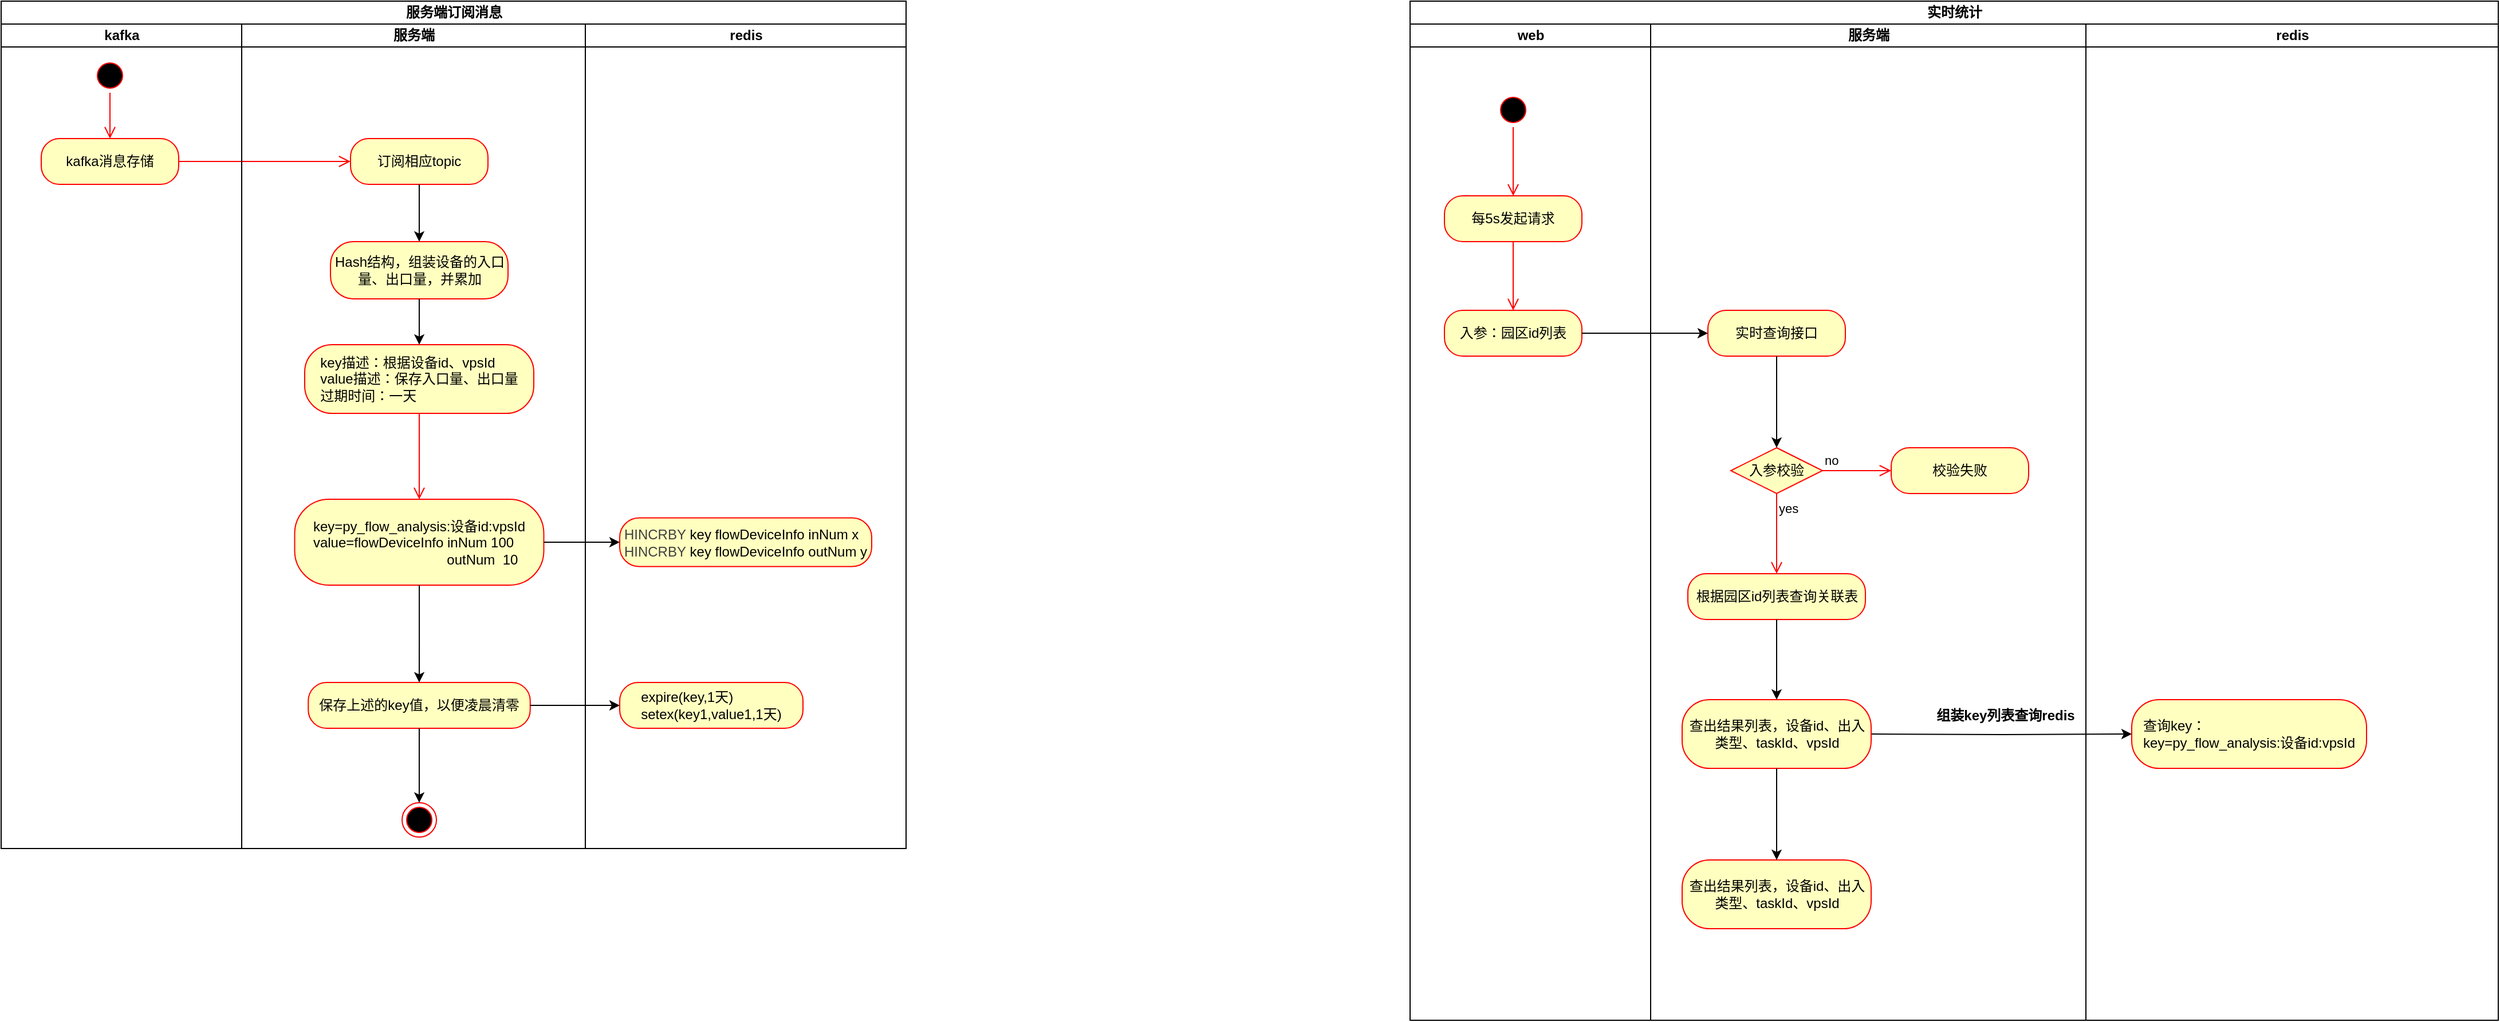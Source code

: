 <mxfile version="14.6.1" type="github">
  <diagram id="qJl6L_b8eQOdMOk2-5cf" name="Page-1">
    <mxGraphModel dx="2370" dy="377" grid="1" gridSize="10" guides="1" tooltips="1" connect="1" arrows="1" fold="1" page="1" pageScale="1" pageWidth="827" pageHeight="1169" math="0" shadow="0">
      <root>
        <mxCell id="0" />
        <mxCell id="1" parent="0" />
        <mxCell id="-hgWHhxbQMnMu8cg0Kyq-1" value="实时统计" style="swimlane;html=1;childLayout=stackLayout;resizeParent=1;resizeParentMax=0;startSize=20;" vertex="1" parent="1">
          <mxGeometry x="230" y="40" width="950" height="890" as="geometry" />
        </mxCell>
        <mxCell id="-hgWHhxbQMnMu8cg0Kyq-2" value="web" style="swimlane;html=1;startSize=20;" vertex="1" parent="-hgWHhxbQMnMu8cg0Kyq-1">
          <mxGeometry y="20" width="210" height="870" as="geometry" />
        </mxCell>
        <mxCell id="-hgWHhxbQMnMu8cg0Kyq-5" value="" style="ellipse;html=1;shape=startState;fillColor=#000000;strokeColor=#ff0000;" vertex="1" parent="-hgWHhxbQMnMu8cg0Kyq-2">
          <mxGeometry x="75" y="60" width="30" height="30" as="geometry" />
        </mxCell>
        <mxCell id="-hgWHhxbQMnMu8cg0Kyq-6" value="" style="edgeStyle=orthogonalEdgeStyle;html=1;verticalAlign=bottom;endArrow=open;endSize=8;strokeColor=#ff0000;" edge="1" source="-hgWHhxbQMnMu8cg0Kyq-5" parent="-hgWHhxbQMnMu8cg0Kyq-2">
          <mxGeometry relative="1" as="geometry">
            <mxPoint x="90" y="150" as="targetPoint" />
          </mxGeometry>
        </mxCell>
        <mxCell id="-hgWHhxbQMnMu8cg0Kyq-8" value="每5s发起请求" style="rounded=1;whiteSpace=wrap;html=1;arcSize=40;fontColor=#000000;fillColor=#ffffc0;strokeColor=#ff0000;" vertex="1" parent="-hgWHhxbQMnMu8cg0Kyq-2">
          <mxGeometry x="30" y="150" width="120" height="40" as="geometry" />
        </mxCell>
        <mxCell id="-hgWHhxbQMnMu8cg0Kyq-10" value="入参：园区id列表" style="rounded=1;whiteSpace=wrap;html=1;arcSize=40;fontColor=#000000;fillColor=#ffffc0;strokeColor=#ff0000;" vertex="1" parent="-hgWHhxbQMnMu8cg0Kyq-2">
          <mxGeometry x="30.0" y="250.0" width="120" height="40" as="geometry" />
        </mxCell>
        <mxCell id="-hgWHhxbQMnMu8cg0Kyq-9" value="" style="edgeStyle=orthogonalEdgeStyle;html=1;verticalAlign=bottom;endArrow=open;endSize=8;strokeColor=#ff0000;" edge="1" source="-hgWHhxbQMnMu8cg0Kyq-8" parent="-hgWHhxbQMnMu8cg0Kyq-2" target="-hgWHhxbQMnMu8cg0Kyq-10">
          <mxGeometry relative="1" as="geometry">
            <mxPoint x="70" y="270" as="targetPoint" />
          </mxGeometry>
        </mxCell>
        <mxCell id="-hgWHhxbQMnMu8cg0Kyq-3" value="服务端" style="swimlane;html=1;startSize=20;" vertex="1" parent="-hgWHhxbQMnMu8cg0Kyq-1">
          <mxGeometry x="210" y="20" width="380" height="870" as="geometry" />
        </mxCell>
        <mxCell id="-hgWHhxbQMnMu8cg0Kyq-21" value="实时查询接口" style="rounded=1;whiteSpace=wrap;html=1;arcSize=40;fontColor=#000000;fillColor=#ffffc0;strokeColor=#ff0000;" vertex="1" parent="-hgWHhxbQMnMu8cg0Kyq-3">
          <mxGeometry x="50.0" y="250.0" width="120" height="40" as="geometry" />
        </mxCell>
        <mxCell id="-hgWHhxbQMnMu8cg0Kyq-27" value="入参校验" style="rhombus;whiteSpace=wrap;html=1;fillColor=#ffffc0;strokeColor=#ff0000;" vertex="1" parent="-hgWHhxbQMnMu8cg0Kyq-3">
          <mxGeometry x="70" y="370" width="80" height="40" as="geometry" />
        </mxCell>
        <mxCell id="-hgWHhxbQMnMu8cg0Kyq-28" value="no" style="edgeStyle=orthogonalEdgeStyle;html=1;align=left;verticalAlign=bottom;endArrow=open;endSize=8;strokeColor=#ff0000;" edge="1" source="-hgWHhxbQMnMu8cg0Kyq-27" parent="-hgWHhxbQMnMu8cg0Kyq-3">
          <mxGeometry x="-1" relative="1" as="geometry">
            <mxPoint x="210" y="390" as="targetPoint" />
          </mxGeometry>
        </mxCell>
        <mxCell id="-hgWHhxbQMnMu8cg0Kyq-29" value="yes" style="edgeStyle=orthogonalEdgeStyle;html=1;align=left;verticalAlign=top;endArrow=open;endSize=8;strokeColor=#ff0000;entryX=0.5;entryY=0;entryDx=0;entryDy=0;" edge="1" source="-hgWHhxbQMnMu8cg0Kyq-27" parent="-hgWHhxbQMnMu8cg0Kyq-3" target="-hgWHhxbQMnMu8cg0Kyq-32">
          <mxGeometry x="-1" relative="1" as="geometry">
            <mxPoint x="110" y="470" as="targetPoint" />
          </mxGeometry>
        </mxCell>
        <mxCell id="-hgWHhxbQMnMu8cg0Kyq-30" value="校验失败" style="rounded=1;whiteSpace=wrap;html=1;arcSize=40;fontColor=#000000;fillColor=#ffffc0;strokeColor=#ff0000;" vertex="1" parent="-hgWHhxbQMnMu8cg0Kyq-3">
          <mxGeometry x="210" y="370" width="120" height="40" as="geometry" />
        </mxCell>
        <mxCell id="-hgWHhxbQMnMu8cg0Kyq-32" value="根据园区id列表查询关联表" style="rounded=1;whiteSpace=wrap;html=1;arcSize=40;fontColor=#000000;fillColor=#ffffc0;strokeColor=#ff0000;" vertex="1" parent="-hgWHhxbQMnMu8cg0Kyq-3">
          <mxGeometry x="32.5" y="480" width="155" height="40" as="geometry" />
        </mxCell>
        <mxCell id="-hgWHhxbQMnMu8cg0Kyq-36" value="组装key列表查询redis" style="text;align=center;fontStyle=1;verticalAlign=middle;spacingLeft=3;spacingRight=3;strokeColor=none;rotatable=0;points=[[0,0.5],[1,0.5]];portConstraint=eastwest;" vertex="1" parent="-hgWHhxbQMnMu8cg0Kyq-3">
          <mxGeometry x="270" y="590" width="80" height="26" as="geometry" />
        </mxCell>
        <mxCell id="-hgWHhxbQMnMu8cg0Kyq-37" value="查出结果列表，设备id、出入类型、taskId、vpsId" style="rounded=1;whiteSpace=wrap;html=1;arcSize=40;fontColor=#000000;fillColor=#ffffc0;strokeColor=#ff0000;" vertex="1" parent="-hgWHhxbQMnMu8cg0Kyq-3">
          <mxGeometry x="27.5" y="590" width="165" height="60" as="geometry" />
        </mxCell>
        <mxCell id="-hgWHhxbQMnMu8cg0Kyq-38" value="" style="edgeStyle=orthogonalEdgeStyle;rounded=0;orthogonalLoop=1;jettySize=auto;html=1;" edge="1" parent="-hgWHhxbQMnMu8cg0Kyq-3" source="-hgWHhxbQMnMu8cg0Kyq-32" target="-hgWHhxbQMnMu8cg0Kyq-37">
          <mxGeometry relative="1" as="geometry" />
        </mxCell>
        <mxCell id="-hgWHhxbQMnMu8cg0Kyq-4" value="redis" style="swimlane;html=1;startSize=20;" vertex="1" parent="-hgWHhxbQMnMu8cg0Kyq-1">
          <mxGeometry x="590" y="20" width="360" height="870" as="geometry">
            <mxRectangle x="240" y="20" width="30" height="460" as="alternateBounds" />
          </mxGeometry>
        </mxCell>
        <mxCell id="-hgWHhxbQMnMu8cg0Kyq-34" value="&lt;div style=&quot;text-align: left&quot;&gt;查询key：&lt;/div&gt;&lt;span style=&quot;text-align: left&quot;&gt;key=py_flow_analysis:设备id:vpsId&lt;/span&gt;" style="rounded=1;whiteSpace=wrap;html=1;arcSize=40;fontColor=#000000;fillColor=#ffffc0;strokeColor=#ff0000;" vertex="1" parent="-hgWHhxbQMnMu8cg0Kyq-4">
          <mxGeometry x="40" y="590" width="205" height="60" as="geometry" />
        </mxCell>
        <mxCell id="-hgWHhxbQMnMu8cg0Kyq-22" value="" style="edgeStyle=orthogonalEdgeStyle;rounded=0;orthogonalLoop=1;jettySize=auto;html=1;" edge="1" parent="-hgWHhxbQMnMu8cg0Kyq-1" source="-hgWHhxbQMnMu8cg0Kyq-10" target="-hgWHhxbQMnMu8cg0Kyq-21">
          <mxGeometry relative="1" as="geometry" />
        </mxCell>
        <mxCell id="-hgWHhxbQMnMu8cg0Kyq-35" value="" style="edgeStyle=orthogonalEdgeStyle;rounded=0;orthogonalLoop=1;jettySize=auto;html=1;" edge="1" parent="-hgWHhxbQMnMu8cg0Kyq-1" target="-hgWHhxbQMnMu8cg0Kyq-34">
          <mxGeometry relative="1" as="geometry">
            <mxPoint x="403" y="640" as="sourcePoint" />
          </mxGeometry>
        </mxCell>
        <mxCell id="-hgWHhxbQMnMu8cg0Kyq-26" value="" style="edgeStyle=orthogonalEdgeStyle;rounded=0;orthogonalLoop=1;jettySize=auto;html=1;" edge="1" parent="1" source="-hgWHhxbQMnMu8cg0Kyq-21">
          <mxGeometry relative="1" as="geometry">
            <mxPoint x="550" y="430.0" as="targetPoint" />
          </mxGeometry>
        </mxCell>
        <mxCell id="-hgWHhxbQMnMu8cg0Kyq-43" value="服务端订阅消息" style="swimlane;html=1;childLayout=stackLayout;resizeParent=1;resizeParentMax=0;startSize=20;" vertex="1" parent="1">
          <mxGeometry x="-1000" y="40" width="790" height="740" as="geometry" />
        </mxCell>
        <mxCell id="-hgWHhxbQMnMu8cg0Kyq-50" value="kafka" style="swimlane;html=1;startSize=20;" vertex="1" parent="-hgWHhxbQMnMu8cg0Kyq-43">
          <mxGeometry y="20" width="210" height="720" as="geometry" />
        </mxCell>
        <mxCell id="-hgWHhxbQMnMu8cg0Kyq-69" value="kafka消息存储" style="rounded=1;whiteSpace=wrap;html=1;arcSize=40;fontColor=#000000;fillColor=#ffffc0;strokeColor=#ff0000;" vertex="1" parent="-hgWHhxbQMnMu8cg0Kyq-50">
          <mxGeometry x="35" y="100" width="120" height="40" as="geometry" />
        </mxCell>
        <mxCell id="-hgWHhxbQMnMu8cg0Kyq-79" value="" style="ellipse;html=1;shape=startState;fillColor=#000000;strokeColor=#ff0000;" vertex="1" parent="-hgWHhxbQMnMu8cg0Kyq-50">
          <mxGeometry x="80" y="30" width="30" height="30" as="geometry" />
        </mxCell>
        <mxCell id="-hgWHhxbQMnMu8cg0Kyq-80" value="" style="edgeStyle=orthogonalEdgeStyle;html=1;verticalAlign=bottom;endArrow=open;endSize=8;strokeColor=#ff0000;entryX=0.5;entryY=0;entryDx=0;entryDy=0;" edge="1" source="-hgWHhxbQMnMu8cg0Kyq-79" parent="-hgWHhxbQMnMu8cg0Kyq-50" target="-hgWHhxbQMnMu8cg0Kyq-69">
          <mxGeometry relative="1" as="geometry">
            <mxPoint x="95" y="120" as="targetPoint" />
          </mxGeometry>
        </mxCell>
        <mxCell id="-hgWHhxbQMnMu8cg0Kyq-70" value="" style="edgeStyle=orthogonalEdgeStyle;html=1;verticalAlign=bottom;endArrow=open;endSize=8;strokeColor=#ff0000;" edge="1" source="-hgWHhxbQMnMu8cg0Kyq-69" parent="-hgWHhxbQMnMu8cg0Kyq-43" target="-hgWHhxbQMnMu8cg0Kyq-71">
          <mxGeometry relative="1" as="geometry">
            <mxPoint x="510" y="140" as="targetPoint" />
          </mxGeometry>
        </mxCell>
        <mxCell id="-hgWHhxbQMnMu8cg0Kyq-60" value="服务端" style="swimlane;html=1;startSize=20;" vertex="1" parent="-hgWHhxbQMnMu8cg0Kyq-43">
          <mxGeometry x="210" y="20" width="300" height="720" as="geometry">
            <mxRectangle x="240" y="20" width="30" height="460" as="alternateBounds" />
          </mxGeometry>
        </mxCell>
        <mxCell id="-hgWHhxbQMnMu8cg0Kyq-61" value="&lt;div style=&quot;text-align: left&quot;&gt;&lt;span&gt;key=py_flow_analysis:设备id:vpsId&lt;/span&gt;&lt;br&gt;&lt;/div&gt;&lt;div style=&quot;text-align: left&quot;&gt;&lt;span&gt;value=flowDeviceInfo inNum 100&lt;/span&gt;&lt;/div&gt;&lt;div style=&quot;text-align: left&quot;&gt;&lt;span&gt;&amp;nbsp; &amp;nbsp; &amp;nbsp; &amp;nbsp; &amp;nbsp; &amp;nbsp; &amp;nbsp; &amp;nbsp; &amp;nbsp; &amp;nbsp; &amp;nbsp; &amp;nbsp; &amp;nbsp; &amp;nbsp; &amp;nbsp; &amp;nbsp; &amp;nbsp; &amp;nbsp;outNum&amp;nbsp; 10&lt;br&gt;&lt;/span&gt;&lt;/div&gt;" style="rounded=1;whiteSpace=wrap;html=1;arcSize=40;fontColor=#000000;fillColor=#ffffc0;strokeColor=#ff0000;" vertex="1" parent="-hgWHhxbQMnMu8cg0Kyq-60">
          <mxGeometry x="46.25" y="415" width="217.5" height="75" as="geometry" />
        </mxCell>
        <mxCell id="-hgWHhxbQMnMu8cg0Kyq-63" value="" style="edgeStyle=orthogonalEdgeStyle;html=1;verticalAlign=bottom;endArrow=open;endSize=8;strokeColor=#ff0000;entryX=0.5;entryY=0;entryDx=0;entryDy=0;exitX=0.5;exitY=1;exitDx=0;exitDy=0;" edge="1" parent="-hgWHhxbQMnMu8cg0Kyq-60" source="-hgWHhxbQMnMu8cg0Kyq-74" target="-hgWHhxbQMnMu8cg0Kyq-61">
          <mxGeometry relative="1" as="geometry">
            <mxPoint x="162.5" y="520" as="targetPoint" />
            <mxPoint x="162.5" y="490.0" as="sourcePoint" />
          </mxGeometry>
        </mxCell>
        <mxCell id="-hgWHhxbQMnMu8cg0Kyq-74" value="&lt;div style=&quot;text-align: left&quot;&gt;key描述：根据设备id、vpsId&lt;/div&gt;&lt;span&gt;&lt;div style=&quot;text-align: left&quot;&gt;value描述：保存入口量、出口量&lt;/div&gt;&lt;div style=&quot;text-align: left&quot;&gt;过期时间：一天&lt;/div&gt;&lt;/span&gt;" style="rounded=1;whiteSpace=wrap;html=1;arcSize=40;fontColor=#000000;fillColor=#ffffc0;strokeColor=#ff0000;" vertex="1" parent="-hgWHhxbQMnMu8cg0Kyq-60">
          <mxGeometry x="55" y="280" width="200" height="60" as="geometry" />
        </mxCell>
        <mxCell id="-hgWHhxbQMnMu8cg0Kyq-71" value="订阅相应topic" style="rounded=1;whiteSpace=wrap;html=1;arcSize=40;fontColor=#000000;fillColor=#ffffc0;strokeColor=#ff0000;" vertex="1" parent="-hgWHhxbQMnMu8cg0Kyq-60">
          <mxGeometry x="95" y="100" width="120" height="40" as="geometry" />
        </mxCell>
        <mxCell id="-hgWHhxbQMnMu8cg0Kyq-72" value="&lt;span style=&quot;text-align: left&quot;&gt;Hash结构，&lt;/span&gt;组装设备的入口量、出口量，并累加" style="rounded=1;whiteSpace=wrap;html=1;arcSize=40;fontColor=#000000;fillColor=#ffffc0;strokeColor=#ff0000;" vertex="1" parent="-hgWHhxbQMnMu8cg0Kyq-60">
          <mxGeometry x="77.51" y="190" width="155" height="50" as="geometry" />
        </mxCell>
        <mxCell id="-hgWHhxbQMnMu8cg0Kyq-75" value="" style="edgeStyle=orthogonalEdgeStyle;rounded=0;orthogonalLoop=1;jettySize=auto;html=1;" edge="1" parent="-hgWHhxbQMnMu8cg0Kyq-60" source="-hgWHhxbQMnMu8cg0Kyq-72" target="-hgWHhxbQMnMu8cg0Kyq-74">
          <mxGeometry relative="1" as="geometry" />
        </mxCell>
        <mxCell id="-hgWHhxbQMnMu8cg0Kyq-73" value="" style="edgeStyle=orthogonalEdgeStyle;rounded=0;orthogonalLoop=1;jettySize=auto;html=1;" edge="1" parent="-hgWHhxbQMnMu8cg0Kyq-60" source="-hgWHhxbQMnMu8cg0Kyq-71" target="-hgWHhxbQMnMu8cg0Kyq-72">
          <mxGeometry relative="1" as="geometry" />
        </mxCell>
        <mxCell id="-hgWHhxbQMnMu8cg0Kyq-81" value="&lt;div style=&quot;text-align: left&quot;&gt;保存上述的key值，以便凌晨清零&lt;/div&gt;" style="rounded=1;whiteSpace=wrap;html=1;arcSize=40;fontColor=#000000;fillColor=#ffffc0;strokeColor=#ff0000;" vertex="1" parent="-hgWHhxbQMnMu8cg0Kyq-60">
          <mxGeometry x="58.13" y="575" width="193.75" height="40" as="geometry" />
        </mxCell>
        <mxCell id="-hgWHhxbQMnMu8cg0Kyq-82" value="" style="edgeStyle=orthogonalEdgeStyle;rounded=0;orthogonalLoop=1;jettySize=auto;html=1;" edge="1" parent="-hgWHhxbQMnMu8cg0Kyq-60" source="-hgWHhxbQMnMu8cg0Kyq-61" target="-hgWHhxbQMnMu8cg0Kyq-81">
          <mxGeometry relative="1" as="geometry" />
        </mxCell>
        <mxCell id="-hgWHhxbQMnMu8cg0Kyq-85" value="" style="ellipse;html=1;shape=endState;fillColor=#000000;strokeColor=#ff0000;" vertex="1" parent="-hgWHhxbQMnMu8cg0Kyq-60">
          <mxGeometry x="140.01" y="680" width="30" height="30" as="geometry" />
        </mxCell>
        <mxCell id="-hgWHhxbQMnMu8cg0Kyq-84" value="" style="edgeStyle=orthogonalEdgeStyle;rounded=0;orthogonalLoop=1;jettySize=auto;html=1;entryX=0.5;entryY=0;entryDx=0;entryDy=0;" edge="1" parent="-hgWHhxbQMnMu8cg0Kyq-60" source="-hgWHhxbQMnMu8cg0Kyq-81" target="-hgWHhxbQMnMu8cg0Kyq-85">
          <mxGeometry relative="1" as="geometry">
            <mxPoint x="155.005" y="690" as="targetPoint" />
          </mxGeometry>
        </mxCell>
        <mxCell id="-hgWHhxbQMnMu8cg0Kyq-64" value="redis" style="swimlane;html=1;startSize=20;" vertex="1" parent="-hgWHhxbQMnMu8cg0Kyq-43">
          <mxGeometry x="510" y="20" width="280" height="720" as="geometry">
            <mxRectangle x="240" y="20" width="30" height="460" as="alternateBounds" />
          </mxGeometry>
        </mxCell>
        <mxCell id="-hgWHhxbQMnMu8cg0Kyq-76" value="&lt;div style=&quot;text-align: left&quot;&gt;&lt;span style=&quot;color: rgb(64 , 64 , 64) ; font-family: , &amp;#34;menlo&amp;#34; , &amp;#34;monaco&amp;#34; , &amp;#34;consolas&amp;#34; , &amp;#34;liberation mono&amp;#34; , &amp;#34;courier new&amp;#34; , &amp;#34;courier&amp;#34; , monospace&quot;&gt;HINCRBY&amp;nbsp;&lt;/span&gt;key flowDeviceInfo&amp;nbsp;inNum x&lt;/div&gt;&lt;div style=&quot;text-align: left&quot;&gt;&lt;span style=&quot;color: rgb(64 , 64 , 64)&quot;&gt;HINCRBY&amp;nbsp;&lt;/span&gt;key flowDeviceInfo outNum y&lt;br&gt;&lt;/div&gt;" style="rounded=1;whiteSpace=wrap;html=1;arcSize=40;fontColor=#000000;fillColor=#ffffc0;strokeColor=#ff0000;" vertex="1" parent="-hgWHhxbQMnMu8cg0Kyq-64">
          <mxGeometry x="30" y="431.25" width="220" height="42.5" as="geometry" />
        </mxCell>
        <mxCell id="-hgWHhxbQMnMu8cg0Kyq-89" value="&lt;div style=&quot;text-align: left&quot;&gt;expire(key,1天)&lt;br&gt;&lt;/div&gt;&lt;div style=&quot;text-align: left&quot;&gt;setex(key1,value1,1天)&lt;/div&gt;" style="rounded=1;whiteSpace=wrap;html=1;arcSize=40;fontColor=#000000;fillColor=#ffffc0;strokeColor=#ff0000;" vertex="1" parent="-hgWHhxbQMnMu8cg0Kyq-64">
          <mxGeometry x="30" y="575" width="160" height="40" as="geometry" />
        </mxCell>
        <mxCell id="-hgWHhxbQMnMu8cg0Kyq-77" value="" style="edgeStyle=orthogonalEdgeStyle;rounded=0;orthogonalLoop=1;jettySize=auto;html=1;" edge="1" parent="-hgWHhxbQMnMu8cg0Kyq-43" source="-hgWHhxbQMnMu8cg0Kyq-61" target="-hgWHhxbQMnMu8cg0Kyq-76">
          <mxGeometry relative="1" as="geometry" />
        </mxCell>
        <mxCell id="-hgWHhxbQMnMu8cg0Kyq-87" value="" style="edgeStyle=orthogonalEdgeStyle;rounded=0;orthogonalLoop=1;jettySize=auto;html=1;entryX=0;entryY=0.5;entryDx=0;entryDy=0;exitX=1;exitY=0.5;exitDx=0;exitDy=0;" edge="1" parent="-hgWHhxbQMnMu8cg0Kyq-43" target="-hgWHhxbQMnMu8cg0Kyq-89" source="-hgWHhxbQMnMu8cg0Kyq-81">
          <mxGeometry relative="1" as="geometry">
            <mxPoint x="462" y="610" as="sourcePoint" />
            <mxPoint x="550" y="615" as="targetPoint" />
          </mxGeometry>
        </mxCell>
        <mxCell id="-hgWHhxbQMnMu8cg0Kyq-90" value="查出结果列表，设备id、出入类型、taskId、vpsId" style="rounded=1;whiteSpace=wrap;html=1;arcSize=40;fontColor=#000000;fillColor=#ffffc0;strokeColor=#ff0000;" vertex="1" parent="1">
          <mxGeometry x="467.5" y="790" width="165" height="60" as="geometry" />
        </mxCell>
        <mxCell id="-hgWHhxbQMnMu8cg0Kyq-91" value="" style="edgeStyle=orthogonalEdgeStyle;rounded=0;orthogonalLoop=1;jettySize=auto;html=1;" edge="1" parent="1" source="-hgWHhxbQMnMu8cg0Kyq-37" target="-hgWHhxbQMnMu8cg0Kyq-90">
          <mxGeometry relative="1" as="geometry" />
        </mxCell>
      </root>
    </mxGraphModel>
  </diagram>
</mxfile>
